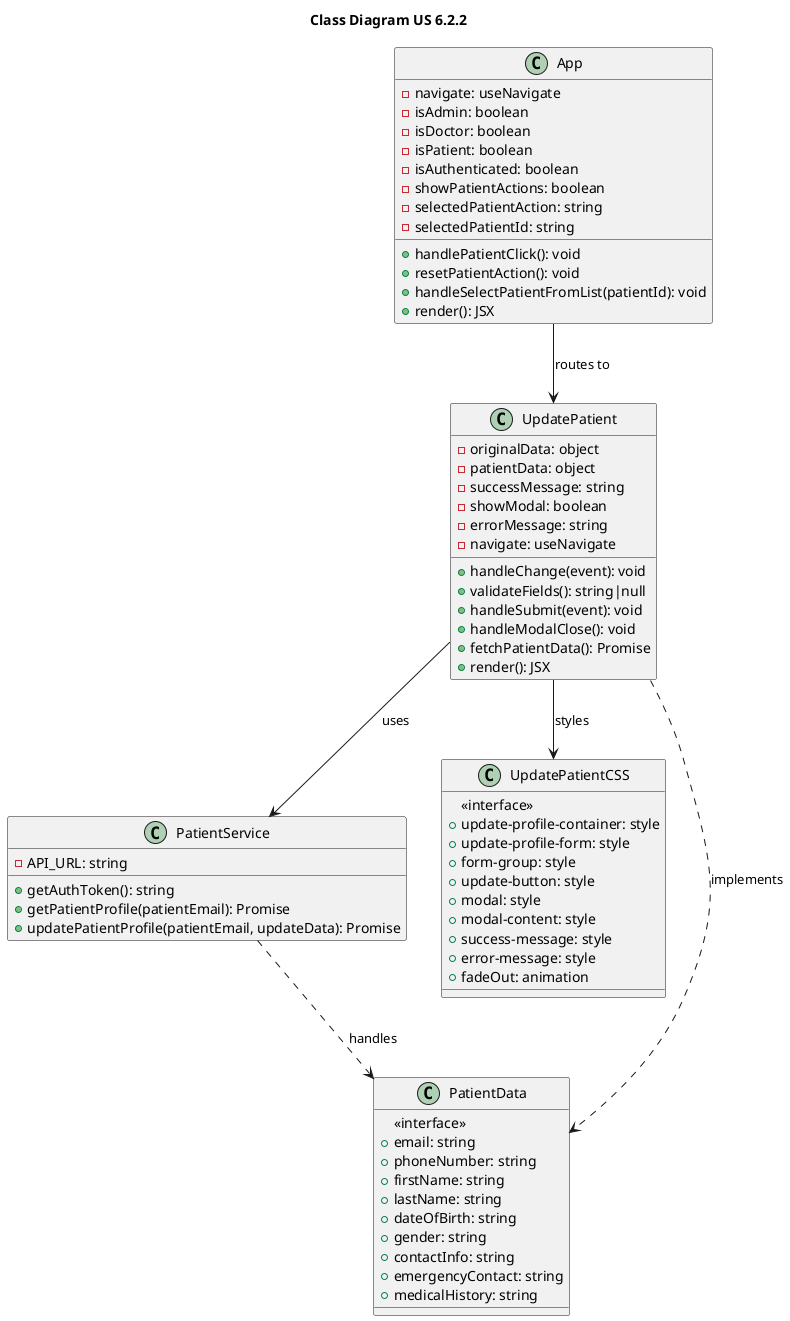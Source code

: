 @startuml namespace class Diagram 
title "Class Diagram US 6.2.2"

class UpdatePatient {
        -originalData: object
        -patientData: object
        -successMessage: string
        -showModal: boolean
        -errorMessage: string
        -navigate: useNavigate
        +handleChange(event): void
        +validateFields(): string|null
        +handleSubmit(event): void
        +handleModalClose(): void
        +fetchPatientData(): Promise
        +render(): JSX
    }

    class PatientService {
        -API_URL: string
        +getAuthToken(): string
        +getPatientProfile(patientEmail): Promise
        +updatePatientProfile(patientEmail, updateData): Promise
    }

    class UpdatePatientCSS {
        <<interface>>
        +update-profile-container: style
        +update-profile-form: style
        +form-group: style
        +update-button: style
        +modal: style
        +modal-content: style
        +success-message: style
        +error-message: style
        +fadeOut: animation
    }

    class App {
        -navigate: useNavigate
        -isAdmin: boolean
        -isDoctor: boolean
        -isPatient: boolean
        -isAuthenticated: boolean
        -showPatientActions: boolean
        -selectedPatientAction: string
        -selectedPatientId: string
        +handlePatientClick(): void
        +resetPatientAction(): void
        +handleSelectPatientFromList(patientId): void
        +render(): JSX
    }

    class PatientData {
        <<interface>>
        +email: string
        +phoneNumber: string
        +firstName: string
        +lastName: string
        +dateOfBirth: string
        +gender: string
        +contactInfo: string
        +emergencyContact: string
        +medicalHistory: string
    }

    UpdatePatient --> PatientService : uses
    UpdatePatient --> UpdatePatientCSS : styles
    UpdatePatient ..> PatientData : implements
    App --> UpdatePatient : routes to
    PatientService ..> PatientData : handles
    
@enduml

